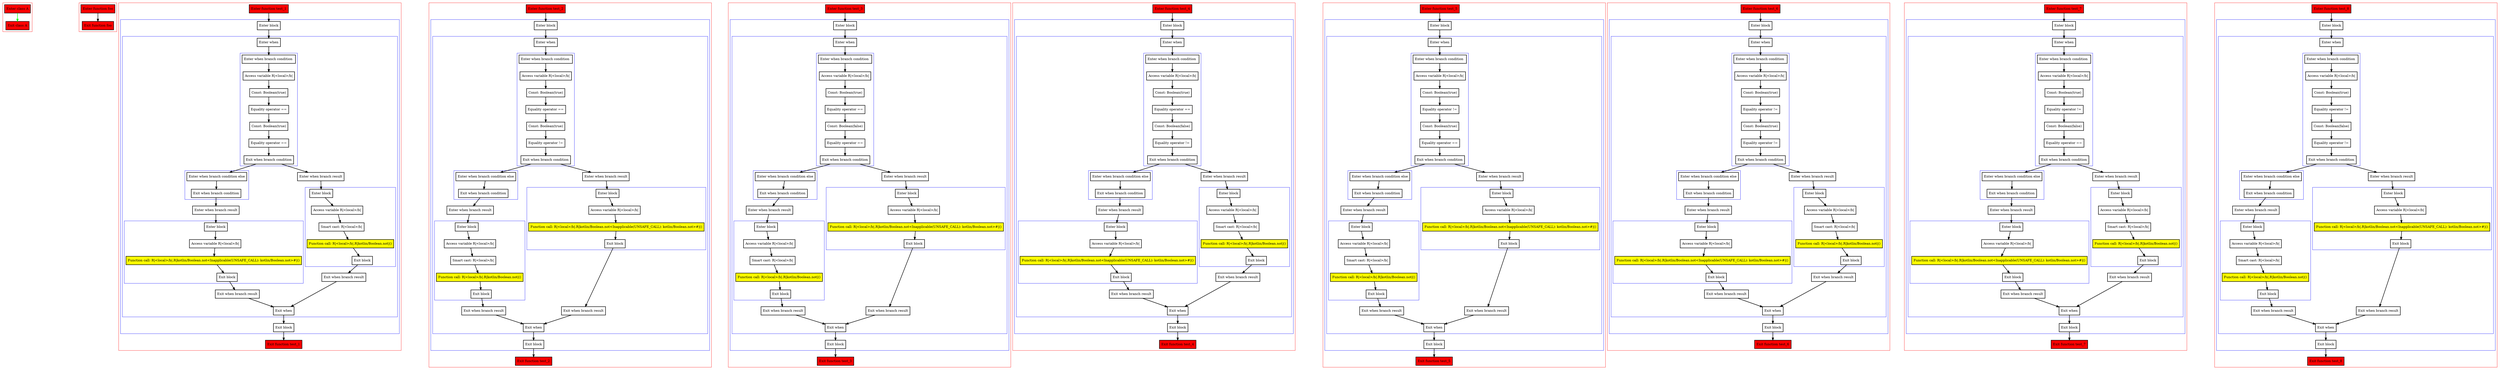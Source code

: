 digraph equalsToBoolean_kt {
    graph [nodesep=3]
    node [shape=box penwidth=2]
    edge [penwidth=2]

    subgraph cluster_0 {
        color=red
        0 [label="Enter class A" style="filled" fillcolor=red];
        1 [label="Exit class A" style="filled" fillcolor=red];
    }
    0 -> {1} [color=green];

    subgraph cluster_1 {
        color=red
        2 [label="Enter function foo" style="filled" fillcolor=red];
        3 [label="Exit function foo" style="filled" fillcolor=red];
    }
    2 -> {3};

    subgraph cluster_2 {
        color=red
        4 [label="Enter function test_1" style="filled" fillcolor=red];
        subgraph cluster_3 {
            color=blue
            5 [label="Enter block"];
            subgraph cluster_4 {
                color=blue
                6 [label="Enter when"];
                subgraph cluster_5 {
                    color=blue
                    7 [label="Enter when branch condition "];
                    8 [label="Access variable R|<local>/b|"];
                    9 [label="Const: Boolean(true)"];
                    10 [label="Equality operator =="];
                    11 [label="Const: Boolean(true)"];
                    12 [label="Equality operator =="];
                    13 [label="Exit when branch condition"];
                }
                subgraph cluster_6 {
                    color=blue
                    14 [label="Enter when branch condition else"];
                    15 [label="Exit when branch condition"];
                }
                16 [label="Enter when branch result"];
                subgraph cluster_7 {
                    color=blue
                    17 [label="Enter block"];
                    18 [label="Access variable R|<local>/b|"];
                    19 [label="Function call: R|<local>/b|.R|kotlin/Boolean.not<Inapplicable(UNSAFE_CALL): kotlin/Boolean.not>#|()" style="filled" fillcolor=yellow];
                    20 [label="Exit block"];
                }
                21 [label="Exit when branch result"];
                22 [label="Enter when branch result"];
                subgraph cluster_8 {
                    color=blue
                    23 [label="Enter block"];
                    24 [label="Access variable R|<local>/b|"];
                    25 [label="Smart cast: R|<local>/b|"];
                    26 [label="Function call: R|<local>/b|.R|kotlin/Boolean.not|()" style="filled" fillcolor=yellow];
                    27 [label="Exit block"];
                }
                28 [label="Exit when branch result"];
                29 [label="Exit when"];
            }
            30 [label="Exit block"];
        }
        31 [label="Exit function test_1" style="filled" fillcolor=red];
    }
    4 -> {5};
    5 -> {6};
    6 -> {7};
    7 -> {8};
    8 -> {9};
    9 -> {10};
    10 -> {11};
    11 -> {12};
    12 -> {13};
    13 -> {14 22};
    14 -> {15};
    15 -> {16};
    16 -> {17};
    17 -> {18};
    18 -> {19};
    19 -> {20};
    20 -> {21};
    21 -> {29};
    22 -> {23};
    23 -> {24};
    24 -> {25};
    25 -> {26};
    26 -> {27};
    27 -> {28};
    28 -> {29};
    29 -> {30};
    30 -> {31};

    subgraph cluster_9 {
        color=red
        32 [label="Enter function test_2" style="filled" fillcolor=red];
        subgraph cluster_10 {
            color=blue
            33 [label="Enter block"];
            subgraph cluster_11 {
                color=blue
                34 [label="Enter when"];
                subgraph cluster_12 {
                    color=blue
                    35 [label="Enter when branch condition "];
                    36 [label="Access variable R|<local>/b|"];
                    37 [label="Const: Boolean(true)"];
                    38 [label="Equality operator =="];
                    39 [label="Const: Boolean(true)"];
                    40 [label="Equality operator !="];
                    41 [label="Exit when branch condition"];
                }
                subgraph cluster_13 {
                    color=blue
                    42 [label="Enter when branch condition else"];
                    43 [label="Exit when branch condition"];
                }
                44 [label="Enter when branch result"];
                subgraph cluster_14 {
                    color=blue
                    45 [label="Enter block"];
                    46 [label="Access variable R|<local>/b|"];
                    47 [label="Smart cast: R|<local>/b|"];
                    48 [label="Function call: R|<local>/b|.R|kotlin/Boolean.not|()" style="filled" fillcolor=yellow];
                    49 [label="Exit block"];
                }
                50 [label="Exit when branch result"];
                51 [label="Enter when branch result"];
                subgraph cluster_15 {
                    color=blue
                    52 [label="Enter block"];
                    53 [label="Access variable R|<local>/b|"];
                    54 [label="Function call: R|<local>/b|.R|kotlin/Boolean.not<Inapplicable(UNSAFE_CALL): kotlin/Boolean.not>#|()" style="filled" fillcolor=yellow];
                    55 [label="Exit block"];
                }
                56 [label="Exit when branch result"];
                57 [label="Exit when"];
            }
            58 [label="Exit block"];
        }
        59 [label="Exit function test_2" style="filled" fillcolor=red];
    }
    32 -> {33};
    33 -> {34};
    34 -> {35};
    35 -> {36};
    36 -> {37};
    37 -> {38};
    38 -> {39};
    39 -> {40};
    40 -> {41};
    41 -> {42 51};
    42 -> {43};
    43 -> {44};
    44 -> {45};
    45 -> {46};
    46 -> {47};
    47 -> {48};
    48 -> {49};
    49 -> {50};
    50 -> {57};
    51 -> {52};
    52 -> {53};
    53 -> {54};
    54 -> {55};
    55 -> {56};
    56 -> {57};
    57 -> {58};
    58 -> {59};

    subgraph cluster_16 {
        color=red
        60 [label="Enter function test_3" style="filled" fillcolor=red];
        subgraph cluster_17 {
            color=blue
            61 [label="Enter block"];
            subgraph cluster_18 {
                color=blue
                62 [label="Enter when"];
                subgraph cluster_19 {
                    color=blue
                    63 [label="Enter when branch condition "];
                    64 [label="Access variable R|<local>/b|"];
                    65 [label="Const: Boolean(true)"];
                    66 [label="Equality operator =="];
                    67 [label="Const: Boolean(false)"];
                    68 [label="Equality operator =="];
                    69 [label="Exit when branch condition"];
                }
                subgraph cluster_20 {
                    color=blue
                    70 [label="Enter when branch condition else"];
                    71 [label="Exit when branch condition"];
                }
                72 [label="Enter when branch result"];
                subgraph cluster_21 {
                    color=blue
                    73 [label="Enter block"];
                    74 [label="Access variable R|<local>/b|"];
                    75 [label="Smart cast: R|<local>/b|"];
                    76 [label="Function call: R|<local>/b|.R|kotlin/Boolean.not|()" style="filled" fillcolor=yellow];
                    77 [label="Exit block"];
                }
                78 [label="Exit when branch result"];
                79 [label="Enter when branch result"];
                subgraph cluster_22 {
                    color=blue
                    80 [label="Enter block"];
                    81 [label="Access variable R|<local>/b|"];
                    82 [label="Function call: R|<local>/b|.R|kotlin/Boolean.not<Inapplicable(UNSAFE_CALL): kotlin/Boolean.not>#|()" style="filled" fillcolor=yellow];
                    83 [label="Exit block"];
                }
                84 [label="Exit when branch result"];
                85 [label="Exit when"];
            }
            86 [label="Exit block"];
        }
        87 [label="Exit function test_3" style="filled" fillcolor=red];
    }
    60 -> {61};
    61 -> {62};
    62 -> {63};
    63 -> {64};
    64 -> {65};
    65 -> {66};
    66 -> {67};
    67 -> {68};
    68 -> {69};
    69 -> {70 79};
    70 -> {71};
    71 -> {72};
    72 -> {73};
    73 -> {74};
    74 -> {75};
    75 -> {76};
    76 -> {77};
    77 -> {78};
    78 -> {85};
    79 -> {80};
    80 -> {81};
    81 -> {82};
    82 -> {83};
    83 -> {84};
    84 -> {85};
    85 -> {86};
    86 -> {87};

    subgraph cluster_23 {
        color=red
        88 [label="Enter function test_4" style="filled" fillcolor=red];
        subgraph cluster_24 {
            color=blue
            89 [label="Enter block"];
            subgraph cluster_25 {
                color=blue
                90 [label="Enter when"];
                subgraph cluster_26 {
                    color=blue
                    91 [label="Enter when branch condition "];
                    92 [label="Access variable R|<local>/b|"];
                    93 [label="Const: Boolean(true)"];
                    94 [label="Equality operator =="];
                    95 [label="Const: Boolean(false)"];
                    96 [label="Equality operator !="];
                    97 [label="Exit when branch condition"];
                }
                subgraph cluster_27 {
                    color=blue
                    98 [label="Enter when branch condition else"];
                    99 [label="Exit when branch condition"];
                }
                100 [label="Enter when branch result"];
                subgraph cluster_28 {
                    color=blue
                    101 [label="Enter block"];
                    102 [label="Access variable R|<local>/b|"];
                    103 [label="Function call: R|<local>/b|.R|kotlin/Boolean.not<Inapplicable(UNSAFE_CALL): kotlin/Boolean.not>#|()" style="filled" fillcolor=yellow];
                    104 [label="Exit block"];
                }
                105 [label="Exit when branch result"];
                106 [label="Enter when branch result"];
                subgraph cluster_29 {
                    color=blue
                    107 [label="Enter block"];
                    108 [label="Access variable R|<local>/b|"];
                    109 [label="Smart cast: R|<local>/b|"];
                    110 [label="Function call: R|<local>/b|.R|kotlin/Boolean.not|()" style="filled" fillcolor=yellow];
                    111 [label="Exit block"];
                }
                112 [label="Exit when branch result"];
                113 [label="Exit when"];
            }
            114 [label="Exit block"];
        }
        115 [label="Exit function test_4" style="filled" fillcolor=red];
    }
    88 -> {89};
    89 -> {90};
    90 -> {91};
    91 -> {92};
    92 -> {93};
    93 -> {94};
    94 -> {95};
    95 -> {96};
    96 -> {97};
    97 -> {98 106};
    98 -> {99};
    99 -> {100};
    100 -> {101};
    101 -> {102};
    102 -> {103};
    103 -> {104};
    104 -> {105};
    105 -> {113};
    106 -> {107};
    107 -> {108};
    108 -> {109};
    109 -> {110};
    110 -> {111};
    111 -> {112};
    112 -> {113};
    113 -> {114};
    114 -> {115};

    subgraph cluster_30 {
        color=red
        116 [label="Enter function test_5" style="filled" fillcolor=red];
        subgraph cluster_31 {
            color=blue
            117 [label="Enter block"];
            subgraph cluster_32 {
                color=blue
                118 [label="Enter when"];
                subgraph cluster_33 {
                    color=blue
                    119 [label="Enter when branch condition "];
                    120 [label="Access variable R|<local>/b|"];
                    121 [label="Const: Boolean(true)"];
                    122 [label="Equality operator !="];
                    123 [label="Const: Boolean(true)"];
                    124 [label="Equality operator =="];
                    125 [label="Exit when branch condition"];
                }
                subgraph cluster_34 {
                    color=blue
                    126 [label="Enter when branch condition else"];
                    127 [label="Exit when branch condition"];
                }
                128 [label="Enter when branch result"];
                subgraph cluster_35 {
                    color=blue
                    129 [label="Enter block"];
                    130 [label="Access variable R|<local>/b|"];
                    131 [label="Smart cast: R|<local>/b|"];
                    132 [label="Function call: R|<local>/b|.R|kotlin/Boolean.not|()" style="filled" fillcolor=yellow];
                    133 [label="Exit block"];
                }
                134 [label="Exit when branch result"];
                135 [label="Enter when branch result"];
                subgraph cluster_36 {
                    color=blue
                    136 [label="Enter block"];
                    137 [label="Access variable R|<local>/b|"];
                    138 [label="Function call: R|<local>/b|.R|kotlin/Boolean.not<Inapplicable(UNSAFE_CALL): kotlin/Boolean.not>#|()" style="filled" fillcolor=yellow];
                    139 [label="Exit block"];
                }
                140 [label="Exit when branch result"];
                141 [label="Exit when"];
            }
            142 [label="Exit block"];
        }
        143 [label="Exit function test_5" style="filled" fillcolor=red];
    }
    116 -> {117};
    117 -> {118};
    118 -> {119};
    119 -> {120};
    120 -> {121};
    121 -> {122};
    122 -> {123};
    123 -> {124};
    124 -> {125};
    125 -> {126 135};
    126 -> {127};
    127 -> {128};
    128 -> {129};
    129 -> {130};
    130 -> {131};
    131 -> {132};
    132 -> {133};
    133 -> {134};
    134 -> {141};
    135 -> {136};
    136 -> {137};
    137 -> {138};
    138 -> {139};
    139 -> {140};
    140 -> {141};
    141 -> {142};
    142 -> {143};

    subgraph cluster_37 {
        color=red
        144 [label="Enter function test_6" style="filled" fillcolor=red];
        subgraph cluster_38 {
            color=blue
            145 [label="Enter block"];
            subgraph cluster_39 {
                color=blue
                146 [label="Enter when"];
                subgraph cluster_40 {
                    color=blue
                    147 [label="Enter when branch condition "];
                    148 [label="Access variable R|<local>/b|"];
                    149 [label="Const: Boolean(true)"];
                    150 [label="Equality operator !="];
                    151 [label="Const: Boolean(true)"];
                    152 [label="Equality operator !="];
                    153 [label="Exit when branch condition"];
                }
                subgraph cluster_41 {
                    color=blue
                    154 [label="Enter when branch condition else"];
                    155 [label="Exit when branch condition"];
                }
                156 [label="Enter when branch result"];
                subgraph cluster_42 {
                    color=blue
                    157 [label="Enter block"];
                    158 [label="Access variable R|<local>/b|"];
                    159 [label="Function call: R|<local>/b|.R|kotlin/Boolean.not<Inapplicable(UNSAFE_CALL): kotlin/Boolean.not>#|()" style="filled" fillcolor=yellow];
                    160 [label="Exit block"];
                }
                161 [label="Exit when branch result"];
                162 [label="Enter when branch result"];
                subgraph cluster_43 {
                    color=blue
                    163 [label="Enter block"];
                    164 [label="Access variable R|<local>/b|"];
                    165 [label="Smart cast: R|<local>/b|"];
                    166 [label="Function call: R|<local>/b|.R|kotlin/Boolean.not|()" style="filled" fillcolor=yellow];
                    167 [label="Exit block"];
                }
                168 [label="Exit when branch result"];
                169 [label="Exit when"];
            }
            170 [label="Exit block"];
        }
        171 [label="Exit function test_6" style="filled" fillcolor=red];
    }
    144 -> {145};
    145 -> {146};
    146 -> {147};
    147 -> {148};
    148 -> {149};
    149 -> {150};
    150 -> {151};
    151 -> {152};
    152 -> {153};
    153 -> {154 162};
    154 -> {155};
    155 -> {156};
    156 -> {157};
    157 -> {158};
    158 -> {159};
    159 -> {160};
    160 -> {161};
    161 -> {169};
    162 -> {163};
    163 -> {164};
    164 -> {165};
    165 -> {166};
    166 -> {167};
    167 -> {168};
    168 -> {169};
    169 -> {170};
    170 -> {171};

    subgraph cluster_44 {
        color=red
        172 [label="Enter function test_7" style="filled" fillcolor=red];
        subgraph cluster_45 {
            color=blue
            173 [label="Enter block"];
            subgraph cluster_46 {
                color=blue
                174 [label="Enter when"];
                subgraph cluster_47 {
                    color=blue
                    175 [label="Enter when branch condition "];
                    176 [label="Access variable R|<local>/b|"];
                    177 [label="Const: Boolean(true)"];
                    178 [label="Equality operator !="];
                    179 [label="Const: Boolean(false)"];
                    180 [label="Equality operator =="];
                    181 [label="Exit when branch condition"];
                }
                subgraph cluster_48 {
                    color=blue
                    182 [label="Enter when branch condition else"];
                    183 [label="Exit when branch condition"];
                }
                184 [label="Enter when branch result"];
                subgraph cluster_49 {
                    color=blue
                    185 [label="Enter block"];
                    186 [label="Access variable R|<local>/b|"];
                    187 [label="Function call: R|<local>/b|.R|kotlin/Boolean.not<Inapplicable(UNSAFE_CALL): kotlin/Boolean.not>#|()" style="filled" fillcolor=yellow];
                    188 [label="Exit block"];
                }
                189 [label="Exit when branch result"];
                190 [label="Enter when branch result"];
                subgraph cluster_50 {
                    color=blue
                    191 [label="Enter block"];
                    192 [label="Access variable R|<local>/b|"];
                    193 [label="Smart cast: R|<local>/b|"];
                    194 [label="Function call: R|<local>/b|.R|kotlin/Boolean.not|()" style="filled" fillcolor=yellow];
                    195 [label="Exit block"];
                }
                196 [label="Exit when branch result"];
                197 [label="Exit when"];
            }
            198 [label="Exit block"];
        }
        199 [label="Exit function test_7" style="filled" fillcolor=red];
    }
    172 -> {173};
    173 -> {174};
    174 -> {175};
    175 -> {176};
    176 -> {177};
    177 -> {178};
    178 -> {179};
    179 -> {180};
    180 -> {181};
    181 -> {182 190};
    182 -> {183};
    183 -> {184};
    184 -> {185};
    185 -> {186};
    186 -> {187};
    187 -> {188};
    188 -> {189};
    189 -> {197};
    190 -> {191};
    191 -> {192};
    192 -> {193};
    193 -> {194};
    194 -> {195};
    195 -> {196};
    196 -> {197};
    197 -> {198};
    198 -> {199};

    subgraph cluster_51 {
        color=red
        200 [label="Enter function test_8" style="filled" fillcolor=red];
        subgraph cluster_52 {
            color=blue
            201 [label="Enter block"];
            subgraph cluster_53 {
                color=blue
                202 [label="Enter when"];
                subgraph cluster_54 {
                    color=blue
                    203 [label="Enter when branch condition "];
                    204 [label="Access variable R|<local>/b|"];
                    205 [label="Const: Boolean(true)"];
                    206 [label="Equality operator !="];
                    207 [label="Const: Boolean(false)"];
                    208 [label="Equality operator !="];
                    209 [label="Exit when branch condition"];
                }
                subgraph cluster_55 {
                    color=blue
                    210 [label="Enter when branch condition else"];
                    211 [label="Exit when branch condition"];
                }
                212 [label="Enter when branch result"];
                subgraph cluster_56 {
                    color=blue
                    213 [label="Enter block"];
                    214 [label="Access variable R|<local>/b|"];
                    215 [label="Smart cast: R|<local>/b|"];
                    216 [label="Function call: R|<local>/b|.R|kotlin/Boolean.not|()" style="filled" fillcolor=yellow];
                    217 [label="Exit block"];
                }
                218 [label="Exit when branch result"];
                219 [label="Enter when branch result"];
                subgraph cluster_57 {
                    color=blue
                    220 [label="Enter block"];
                    221 [label="Access variable R|<local>/b|"];
                    222 [label="Function call: R|<local>/b|.R|kotlin/Boolean.not<Inapplicable(UNSAFE_CALL): kotlin/Boolean.not>#|()" style="filled" fillcolor=yellow];
                    223 [label="Exit block"];
                }
                224 [label="Exit when branch result"];
                225 [label="Exit when"];
            }
            226 [label="Exit block"];
        }
        227 [label="Exit function test_8" style="filled" fillcolor=red];
    }
    200 -> {201};
    201 -> {202};
    202 -> {203};
    203 -> {204};
    204 -> {205};
    205 -> {206};
    206 -> {207};
    207 -> {208};
    208 -> {209};
    209 -> {210 219};
    210 -> {211};
    211 -> {212};
    212 -> {213};
    213 -> {214};
    214 -> {215};
    215 -> {216};
    216 -> {217};
    217 -> {218};
    218 -> {225};
    219 -> {220};
    220 -> {221};
    221 -> {222};
    222 -> {223};
    223 -> {224};
    224 -> {225};
    225 -> {226};
    226 -> {227};

}
